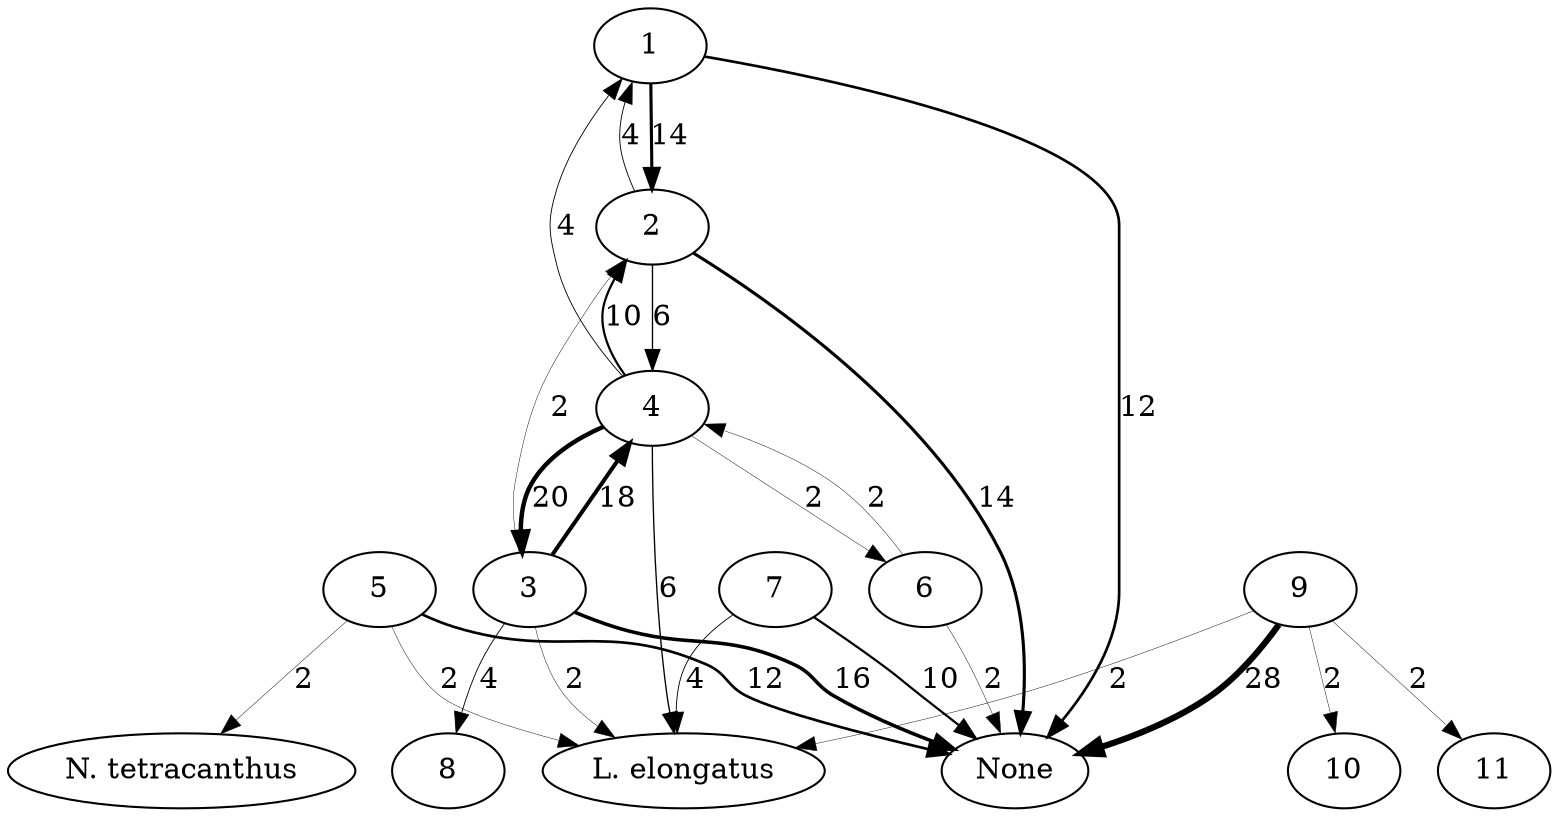 strict digraph  {
1;
2;
None;
4;
3;
8;
"L. elongatus";
6;
5;
"N. tetracanthus";
7;
9;
10;
11;
1 -> 2  [label=14, penwidth="1.5"];
1 -> None  [label=12, penwidth="1.2857142857142858"];
2 -> 1  [label=4, penwidth="0.42857142857142855"];
2 -> 4  [label=6, penwidth="0.6428571428571429"];
2 -> None  [label=14, penwidth="1.5"];
4 -> 1  [label=4, penwidth="0.42857142857142855"];
4 -> 2  [label=10, penwidth="1.0714285714285714"];
4 -> 3  [label=20, penwidth="2.142857142857143"];
4 -> 6  [label=2, penwidth="0.21428571428571427"];
4 -> "L. elongatus"  [label=6, penwidth="0.6428571428571429"];
3 -> 2  [label=2, penwidth="0.21428571428571427"];
3 -> 4  [label=18, penwidth="1.9285714285714286"];
3 -> 8  [label=4, penwidth="0.42857142857142855"];
3 -> "L. elongatus"  [label=2, penwidth="0.21428571428571427"];
3 -> None  [label=16, penwidth="1.7142857142857142"];
6 -> 4  [label=2, penwidth="0.21428571428571427"];
6 -> None  [label=2, penwidth="0.21428571428571427"];
5 -> "L. elongatus"  [label=2, penwidth="0.21428571428571427"];
5 -> "N. tetracanthus"  [label=2, penwidth="0.21428571428571427"];
5 -> None  [label=12, penwidth="1.2857142857142858"];
7 -> "L. elongatus"  [label=4, penwidth="0.42857142857142855"];
7 -> None  [label=10, penwidth="1.0714285714285714"];
9 -> 10  [label=2, penwidth="0.21428571428571427"];
9 -> 11  [label=2, penwidth="0.21428571428571427"];
9 -> "L. elongatus"  [label=2, penwidth="0.21428571428571427"];
9 -> None  [label=28, penwidth="3.0"];
}
